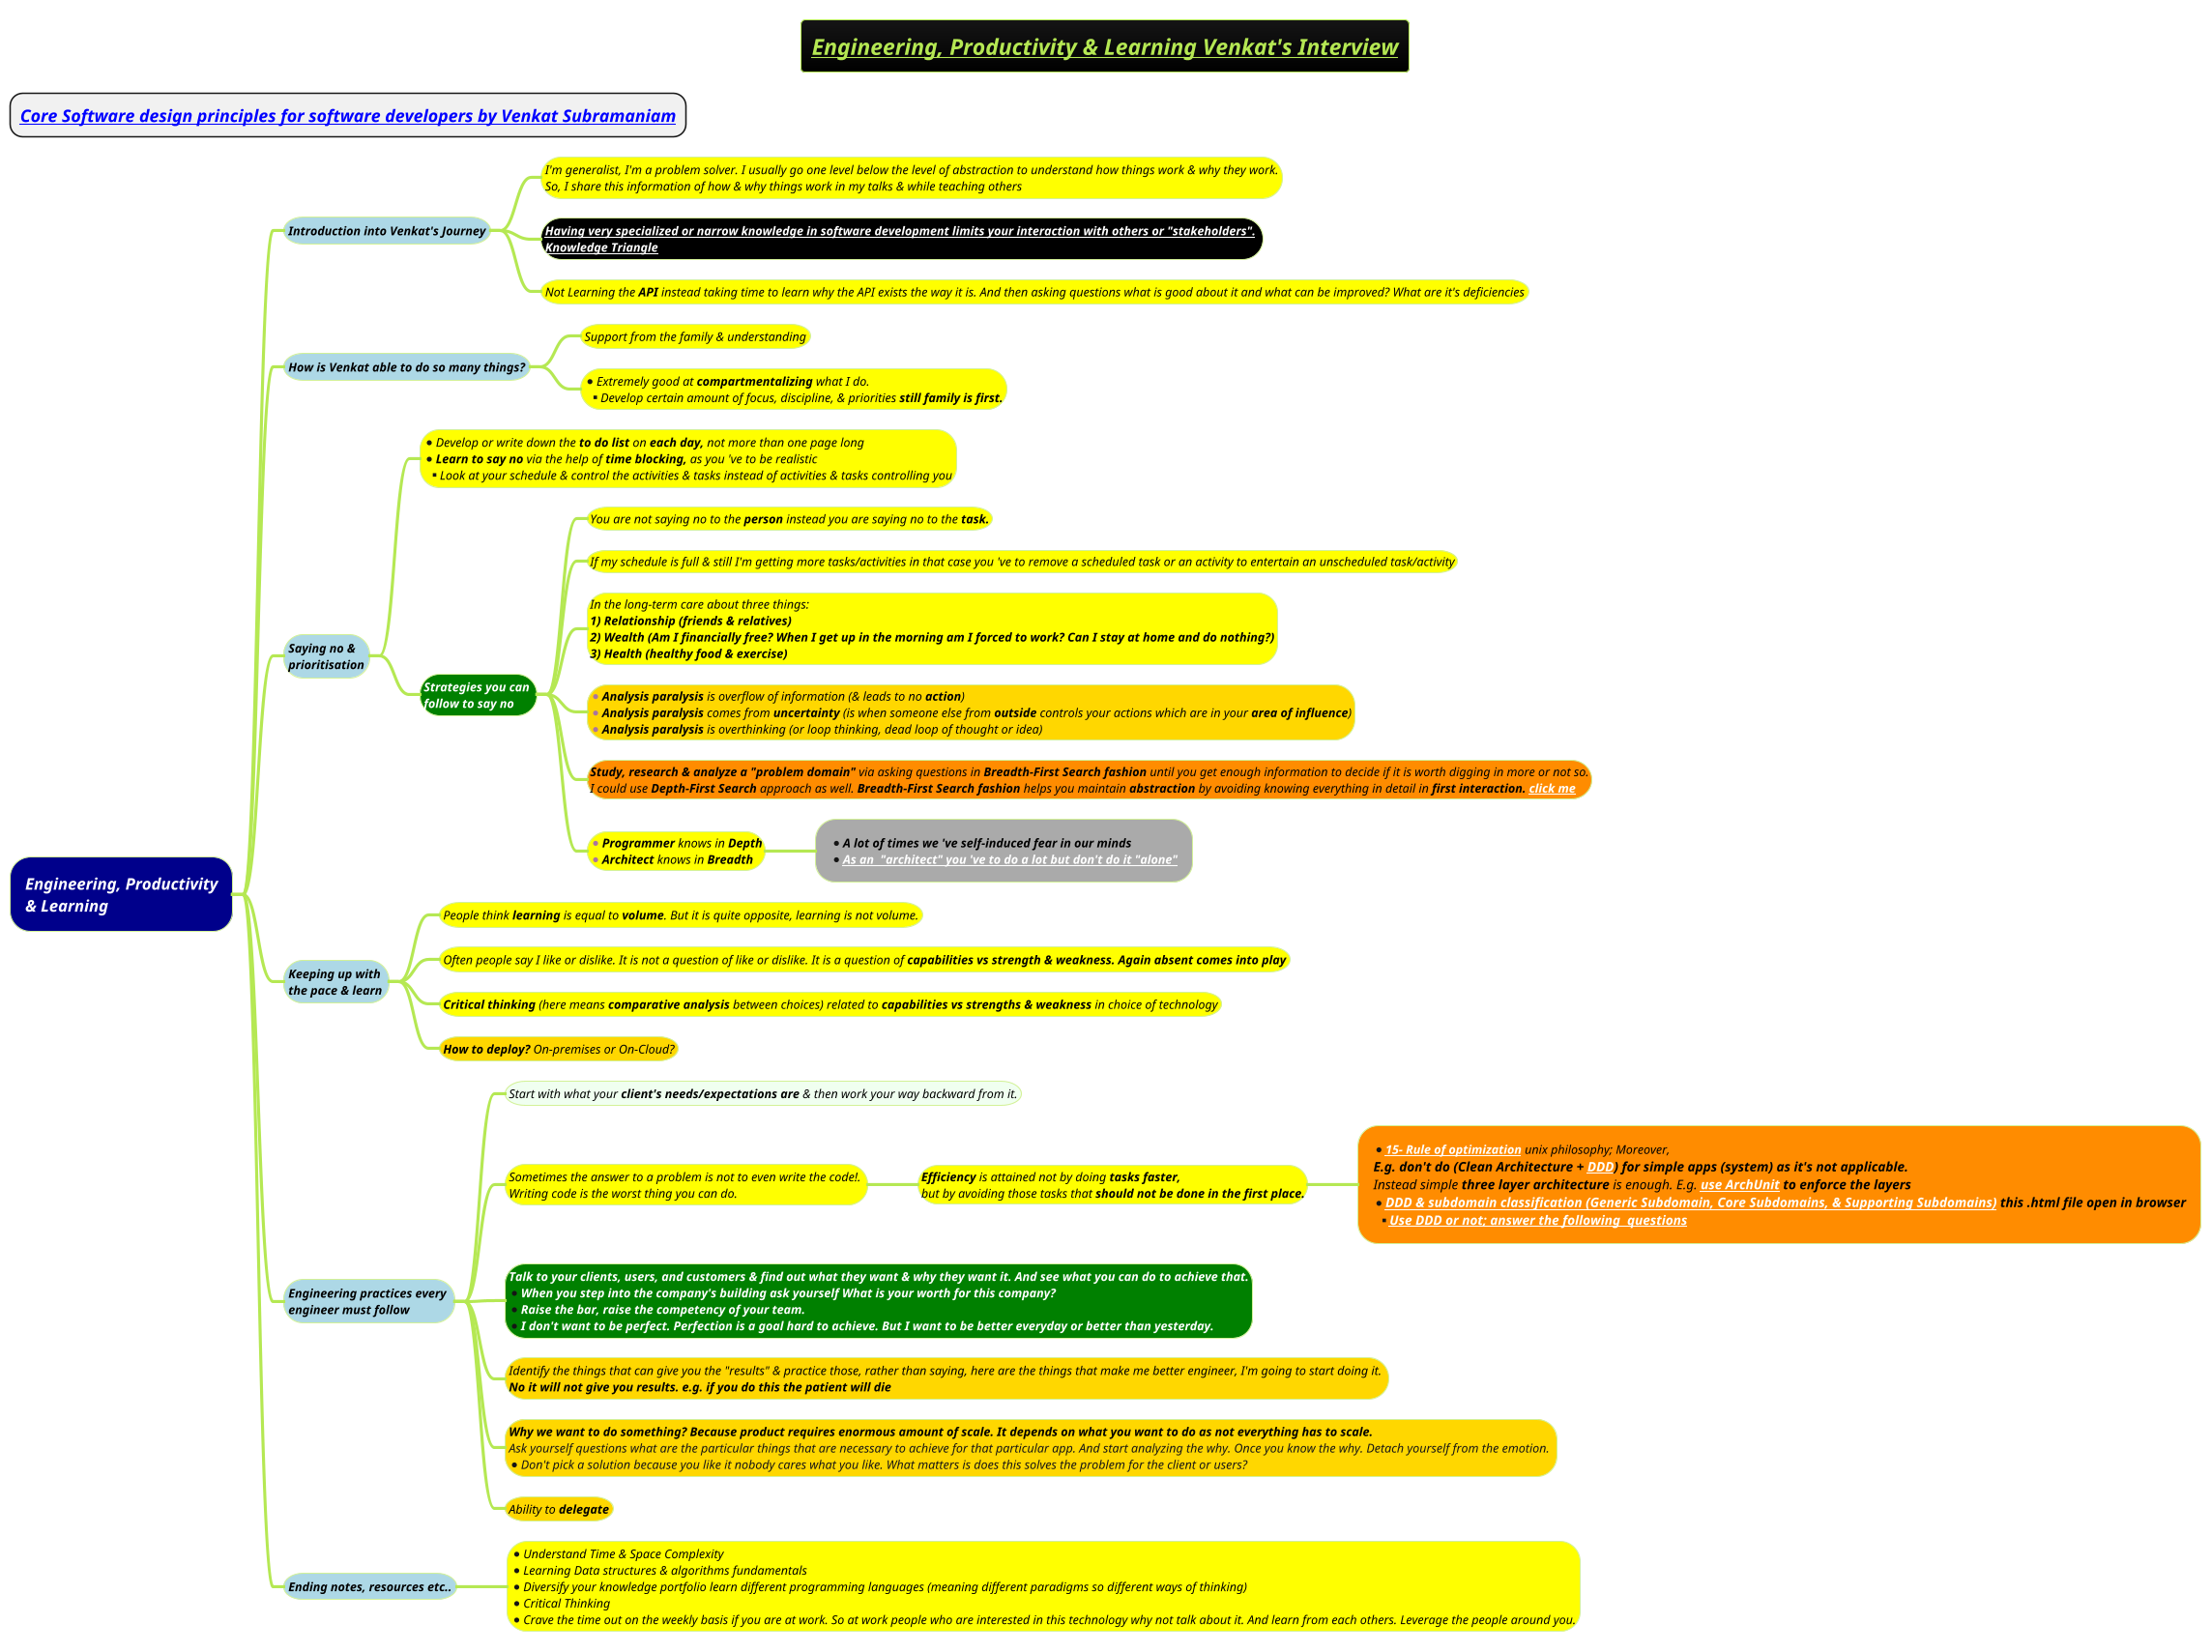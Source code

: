 @startmindmap
title =<i><b><u><size:18>Engineering, Productivity & Learning Venkat's Interview

* ===<i><b>[[docs/3-programming-languages/Venkat-Subramaniam/Core-Software-design-principles-for-software-developers.puml Core Software design principles for software developers by Venkat Subramaniam]]
!theme hacker

*[#darkblue] <color:white><i>Engineering, Productivity\n<color:white><i>& Learning
**[#lightblue] <i><color #black><size:12>Introduction into Venkat's Journey
***[#yellow]:<i><color #black><size:12>I'm generalist, I'm a problem solver. I usually go one level below the level of abstraction to understand how things work & why they work.
<i><color #black><size:12>So, I share this information of how & why things work in my talks & while teaching others;
***[#black] <b><i><color #black><size:12>[[docs/3-programming-languages/Venkat-Subramaniam/images/img_396.png Having very specialized or narrow knowledge in software development limits your interaction with others or "stakeholders".]] \n<b><i><color #black><size:12>[[docs/3-programming-languages/Venkat-Subramaniam/images/img_245.png Knowledge Triangle]]
***[#yellow] <i><color #black><size:12>Not Learning the **API** instead taking time to learn why the API exists the way it is. And then asking questions what is good about it and what can be improved? What are it's deficiencies

**[#lightblue] <i><color #black><size:12>How is Venkat able to do so many things?
***[#yellow] <i><color #black><size:12>Support from the family & understanding
***[#yellow] *<i><color #black><size:12>Extremely good at **compartmentalizing** what I do. \n**<i><color #black><size:12>Develop certain amount of focus, discipline, & priorities <b>still family is first.


**[#lightblue] <i><color #black><size:12>Saying no & \n<i><color #black><size:12>prioritisation
***[#yellow]:*<i><color #black><size:12>Develop or write down the **to do list** on **each day,** not more than one page long
*<i><color #black><size:12>**Learn to say no** via the help of **time blocking,** as you 've to be realistic
**<i><color #black><size:12>Look at your schedule & control the activities & tasks instead of activities & tasks controlling you;
***[#green] <i><color #white><b><size:12>Strategies you can \n<i><color #white><b><size:12>follow to say no
****[#yellow] <i><color #black><size:12>You are not saying no to the **person** instead you are saying no to the <b>task.
****[#yellow] <i><color #black><size:12>If my schedule is full & still I'm getting more tasks/activities in that case you 've to remove a scheduled task or an activity to entertain an unscheduled task/activity

****[#yellow]:<i><color #black><size:12>In the long-term care about three things:
<i><color #black><size:12><b>1) Relationship (friends & relatives)
<i><color #black><size:12><b>2) Wealth (Am I financially free? When I get up in the morning am I forced to work? Can I stay at home and do nothing?)
<i><color #black><size:12><b>3) Health (healthy food & exercise);
****[#gold]:*<i><color #black><size:12>**Analysis paralysis** is overflow of information (& leads to no **action**)
*<i><color #black><size:12>**Analysis paralysis** comes from **uncertainty** (is when someone else from **outside** controls your actions which are in your **area of influence**)
*<i><color #black><size:12>**Analysis paralysis** is overthinking (or loop thinking, dead loop of thought or idea);

****[#darkorange]:<i><color #black><size:12>**Study, research & analyze a "problem domain"** via asking questions in **Breadth-First Search fashion** until you get enough information to decide if it is worth digging in more or not so.
<i><color #black><size:12>I could use **Depth-First Search** approach as well. **Breadth-First Search fashion** helps you maintain **abstraction** by avoiding knowing everything in detail in <b>first interaction. [[docs/3-programming-languages/Venkat-Subramaniam/images/img_245.png click me]];
****[#yellow] *<i><color #black><size:12>**Programmer** knows in <b>Depth \n*<i><color #black><size:12>**Architect** knows in <b>Breadth
*****[#a] *<b><i><color #black><size:12>A lot of times we 've self-induced fear in our minds \n*<i><color #black><size:12><b>[[docs/3-programming-languages/Venkat-Subramaniam/images/img_431.png As an  "architect" you 've to do a lot but don't do it "alone"]]


**[#lightblue] <i><color #black><size:12>Keeping up with \n<i><color #black><size:12>the pace & learn
***[#yellow] <i><color #black><size:12>People think **learning** is equal to **volume**. But it is quite opposite, learning is not volume.
***[#yellow] <i><color #black><size:12>Often people say I like or dislike. It is not a question of like or dislike. It is a question of <b>capabilities vs strength & weakness. Again absent comes into play
***[#yellow] <i><color #black><size:12>**Critical thinking** (here means **comparative analysis** between choices) related to **capabilities vs strengths & weakness** in choice of technology
***[#gold] <i><color #black><size:12>**How to deploy?** On-premises or On-Cloud?
**[#lightblue] <i><color #black><size:12>Engineering practices every \n<i><color #black><size:12>engineer must follow
***[#honeydew] <i><color #black><size:12>Start with what your **client's needs/expectations are** & then work your way backward from it.
***[#yellow] <i><color #black><size:12>Sometimes the answer to a problem is not to even write the code!. \n<i><color #black><size:12>Writing code is the worst thing you can do.
****[#yellow] <i><color #black><size:12><b>Efficiency</b> is attained not by doing <b>tasks faster,\n<i><color #black><size:12>but by avoiding those tasks that <b>should not be done in the first place.
*****[#darkorange]:*<i><color #black><size:12>**[[docs/3-programming-languages/Venkat-Subramaniam/images/img_718.png 15- Rule of optimization]]** unix philosophy; Moreover,
<i><color #black><size:13><b>E.g. don't do (Clean Architecture + [[docs/3-programming-languages/Venkat-Subramaniam/images/img_55.jpg DDD]]) for simple apps (system) as it's not applicable.
<i><color #black><size:13>Instead simple **three layer architecture** is enough. E.g. <b>[[docs/3-programming-languages/clean-architecture/archunit.adoc use ArchUnit]] to enforce the layers
*<i><color #black><size:13><b>[[docs/3-programming-languages/Venkat-Subramaniam/gif/DDD-and-subdomain-classification.html DDD & subdomain classification (Generic Subdomain, Core Subdomains, & Supporting Subdomains)]] this .html file open in browser
**<i><color #black><size:13><b>[[docs/3-programming-languages/Venkat-Subramaniam/images/DDD-and-questions.drawio.png Use DDD or not; answer the following  questions]];
***[#green]:<i><color #white><b><size:12>Talk to your clients, users, and customers & find out what they want & why they want it. And see what you can do to achieve that.
*<i><color #white><b><size:12>When you step into the company's building ask yourself What is your worth for this company?
*<i><color #white><b><size:12>Raise the bar, raise the competency of your team.
*<i><color #white><b><size:12>I don't want to be perfect. Perfection is a goal hard to achieve. But I want to be better everyday or better than yesterday.;
***[#gold] <i><color #black><size:12>Identify the things that can give you the "results" & practice those, rather than saying, here are the things that make me better engineer, I'm going to start doing it. \n<i><color #black><b><size:12>No it will not give you results. e.g. if you do this the patient will die
***[#gold] <i><color #black><b><size:12>Why we want to do something? Because product requires enormous amount of scale. It depends on what you want to do as not everything has to scale. \n<i>Ask yourself questions what are the particular things that are necessary to achieve for that particular app. And start analyzing the why. Once you know the why. Detach yourself from the emotion. \n*<i>Don't pick a solution because you like it nobody cares what you like. What matters is does this solves the problem for the client or users?
***[#gold] <i><color #black><size:12>Ability to <b>delegate

**[#lightblue] <i><color #black><size:12>Ending notes, resources etc..

***[#yellow]:*<i><color #black><size:12>Understand Time & Space Complexity
*<i><color #black><size:12>Learning Data structures & algorithms fundamentals
*<i><color #black><size:12>Diversify your knowledge portfolio learn different programming languages (meaning different paradigms so different ways of thinking)
*<i><color #black><size:12>Critical Thinking
*<i><color #black><size:12>Crave the time out on the weekly basis if you are at work. So at work people who are interested in this technology why not talk about it. And learn from each others. Leverage the people around you.;

@endmindmap
